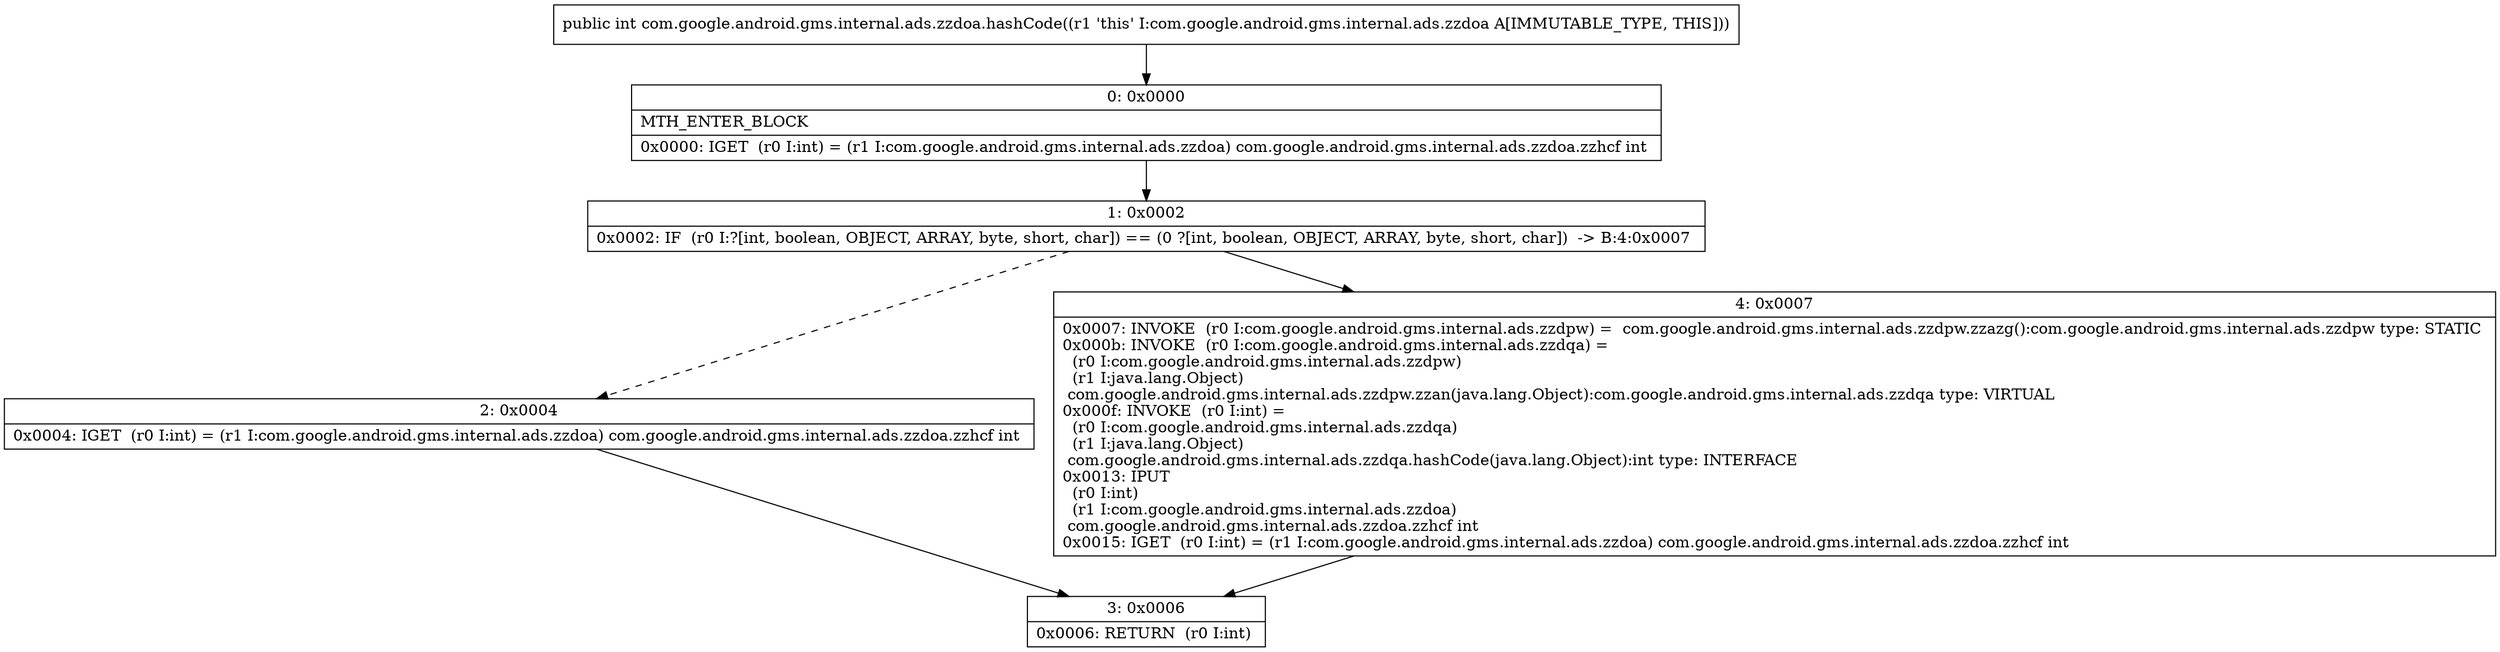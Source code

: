 digraph "CFG forcom.google.android.gms.internal.ads.zzdoa.hashCode()I" {
Node_0 [shape=record,label="{0\:\ 0x0000|MTH_ENTER_BLOCK\l|0x0000: IGET  (r0 I:int) = (r1 I:com.google.android.gms.internal.ads.zzdoa) com.google.android.gms.internal.ads.zzdoa.zzhcf int \l}"];
Node_1 [shape=record,label="{1\:\ 0x0002|0x0002: IF  (r0 I:?[int, boolean, OBJECT, ARRAY, byte, short, char]) == (0 ?[int, boolean, OBJECT, ARRAY, byte, short, char])  \-\> B:4:0x0007 \l}"];
Node_2 [shape=record,label="{2\:\ 0x0004|0x0004: IGET  (r0 I:int) = (r1 I:com.google.android.gms.internal.ads.zzdoa) com.google.android.gms.internal.ads.zzdoa.zzhcf int \l}"];
Node_3 [shape=record,label="{3\:\ 0x0006|0x0006: RETURN  (r0 I:int) \l}"];
Node_4 [shape=record,label="{4\:\ 0x0007|0x0007: INVOKE  (r0 I:com.google.android.gms.internal.ads.zzdpw) =  com.google.android.gms.internal.ads.zzdpw.zzazg():com.google.android.gms.internal.ads.zzdpw type: STATIC \l0x000b: INVOKE  (r0 I:com.google.android.gms.internal.ads.zzdqa) = \l  (r0 I:com.google.android.gms.internal.ads.zzdpw)\l  (r1 I:java.lang.Object)\l com.google.android.gms.internal.ads.zzdpw.zzan(java.lang.Object):com.google.android.gms.internal.ads.zzdqa type: VIRTUAL \l0x000f: INVOKE  (r0 I:int) = \l  (r0 I:com.google.android.gms.internal.ads.zzdqa)\l  (r1 I:java.lang.Object)\l com.google.android.gms.internal.ads.zzdqa.hashCode(java.lang.Object):int type: INTERFACE \l0x0013: IPUT  \l  (r0 I:int)\l  (r1 I:com.google.android.gms.internal.ads.zzdoa)\l com.google.android.gms.internal.ads.zzdoa.zzhcf int \l0x0015: IGET  (r0 I:int) = (r1 I:com.google.android.gms.internal.ads.zzdoa) com.google.android.gms.internal.ads.zzdoa.zzhcf int \l}"];
MethodNode[shape=record,label="{public int com.google.android.gms.internal.ads.zzdoa.hashCode((r1 'this' I:com.google.android.gms.internal.ads.zzdoa A[IMMUTABLE_TYPE, THIS])) }"];
MethodNode -> Node_0;
Node_0 -> Node_1;
Node_1 -> Node_2[style=dashed];
Node_1 -> Node_4;
Node_2 -> Node_3;
Node_4 -> Node_3;
}

